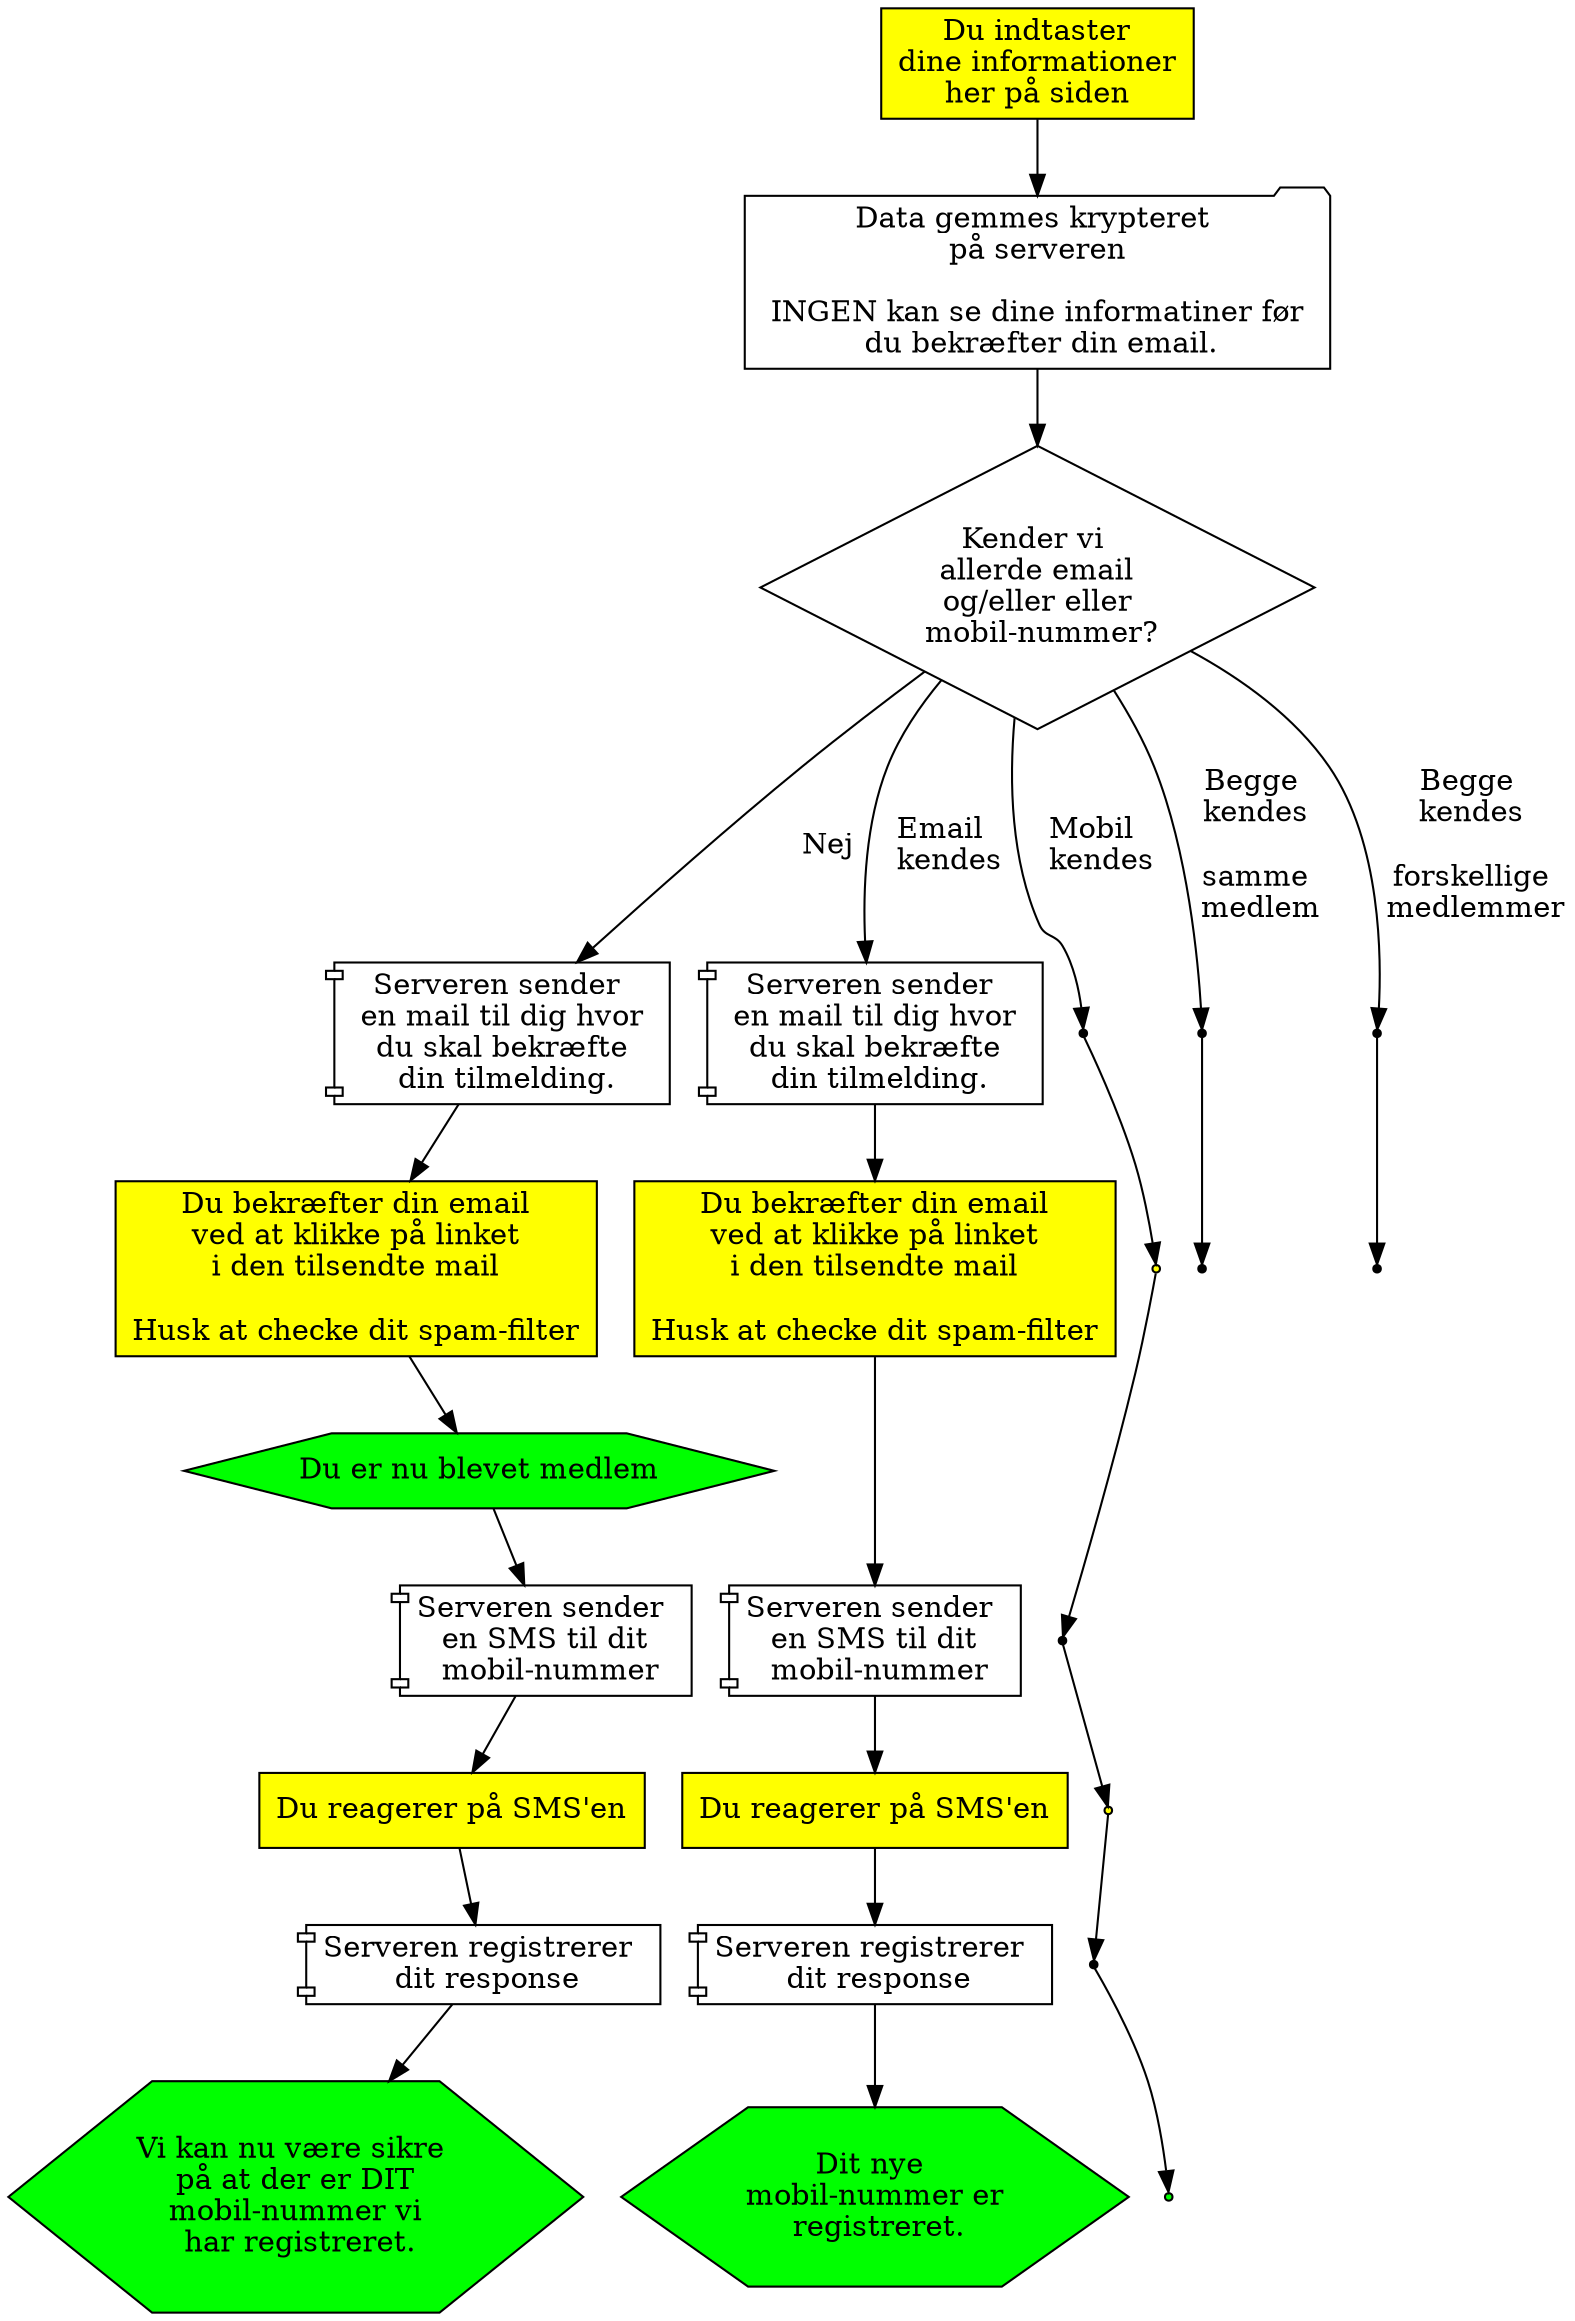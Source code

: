 digraph indmeldelse {
  { # Dine handlinger
    node [ shape=box style=filled fillcolor=yellow ];
    indtast                [label="Du indtaster\ndine informationer\nher på siden"];
    subgraph cluster_server_sender_email {
      style=invis;
      node                 [label="Du bekræfter din email\nved at klikke på linket\ni den tilsendte mail\n\nHusk at checke dit spam-filter"];
      confirm_email_nyt_medlem;
      confirm_email_email_known;
      confirm_email_mobil_known [shape=point];
    }
    subgraph cluster_server_sender_sms {
      style=invis;
      node                 [label="Du reagerer på SMS'en"];
      confirm_sms_nyt_medlem;
      confirm_sms_email_known;
      confirm_sms_mobil_known [shape=point];
    }
  }
  send_tilmelding        [shape=folder label="Data gemmes krypteret \n på serveren \n \n INGEN kan se dine informatiner før \n du bekræfter din email."];
  { # Server-aktiviteter
    node [shape=component];
    subgraph cluster_server_sender_email {
      style=invis;
      node                 [label="Serveren sender \n en mail til dig hvor \n du skal bekræfte \n din tilmelding."];
      server_sender_emai_nyt_medlem;
      server_sender_email_email_known;
      server_sender_email_mobil_known [shape=point];
    }
    subgraph cluster_server_sender_sms {
      style=invis;
      node                 [label="Serveren sender \n en SMS til dit \n mobil-nummer"];
      server_sender_sms_nyt_medlem;
      server_sender_sms_email_known;
      server_sender_sms_mobil_known [shape=point];
    }
    subgraph cluster_sms_confirmed {
      style=invis;
      node                 [label="Serveren registrerer \n dit response"];
      sms_confirmed_nyt_medlem;
      sms_confirmed_email_known;
      sms_confirmed_mobil_known [shape=point];
    }
  }
  { # Results
    node [shape=hexagon   style=filled fillcolor=green ];
    du_biver_medlem        [label="Du er nu blevet medlem"];
    mobile_ok              [label="Vi kan nu være sikre \n på at der er DIT \n mobil-nummer vi \n har registreret."]; 
    email_added            [label="Den nye \n ekstra email er \n registreret." shape=point];
    mobil_added            [label="Dit nye \n mobil-nummer er \n registreret."]; 
  }
  { # Valg
    node [shape=diamond];
    findes_allerede        [label="Kender vi \n allerde email \n og/eller eller \n mobil-nummer?"];
  }

  node [shape=point];
  indtast -> send_tilmelding -> findes_allerede;
                                findes_allerede -> server_sender_emai_nyt_medlem   [label="Nej"];
                                                   server_sender_emai_nyt_medlem -> confirm_email_nyt_medlem -> du_biver_medlem ->
                                                   server_sender_sms_nyt_medlem  -> confirm_sms_nyt_medlem   -> sms_confirmed_nyt_medlem -> mobile_ok;
                                findes_allerede -> server_sender_email_email_known [label="Email \n kendes"];
                                                   server_sender_email_email_known -> confirm_email_email_known  ->
                                                   server_sender_sms_email_known   -> confirm_sms_email_known    -> sms_confirmed_email_known -> mobil_added;
                                findes_allerede -> server_sender_email_mobil_known [label="Mobil \n kendes"];
                                                   server_sender_email_mobil_known -> confirm_email_mobil_known  ->
                                                   server_sender_sms_mobil_known   -> confirm_sms_mobil_known    -> sms_confirmed_mobil_known -> email_added;
                                findes_allerede-> samme_member                     [label="Begge \n kendes \n\n samme \n medlem"];
                                                  samme_member      -> already_member_email;
                                findes_allerede-> different_members                [label="Begge \n kendes \n\n forskellige \n medlemmer"];
                                                  different_members -> diffierent_members_email;
}
